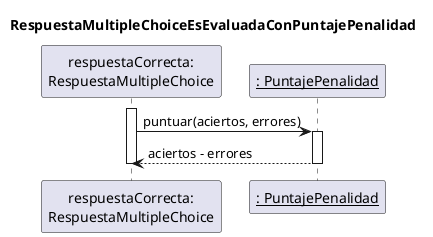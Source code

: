@startuml
skinparam classAttributeIconSize 0

title RespuestaMultipleChoiceEsEvaluadaConPuntajePenalidad

participant "respuestaCorrecta:\nRespuestaMultipleChoice" as respuesta
participant "__: PuntajePenalidad__" as puntaje

activate respuesta
    respuesta -> puntaje: puntuar(aciertos, errores)
    activate puntaje
        puntaje --> respuesta: aciertos - errores
    deactivate puntaje
deactivate respuesta


@enduml